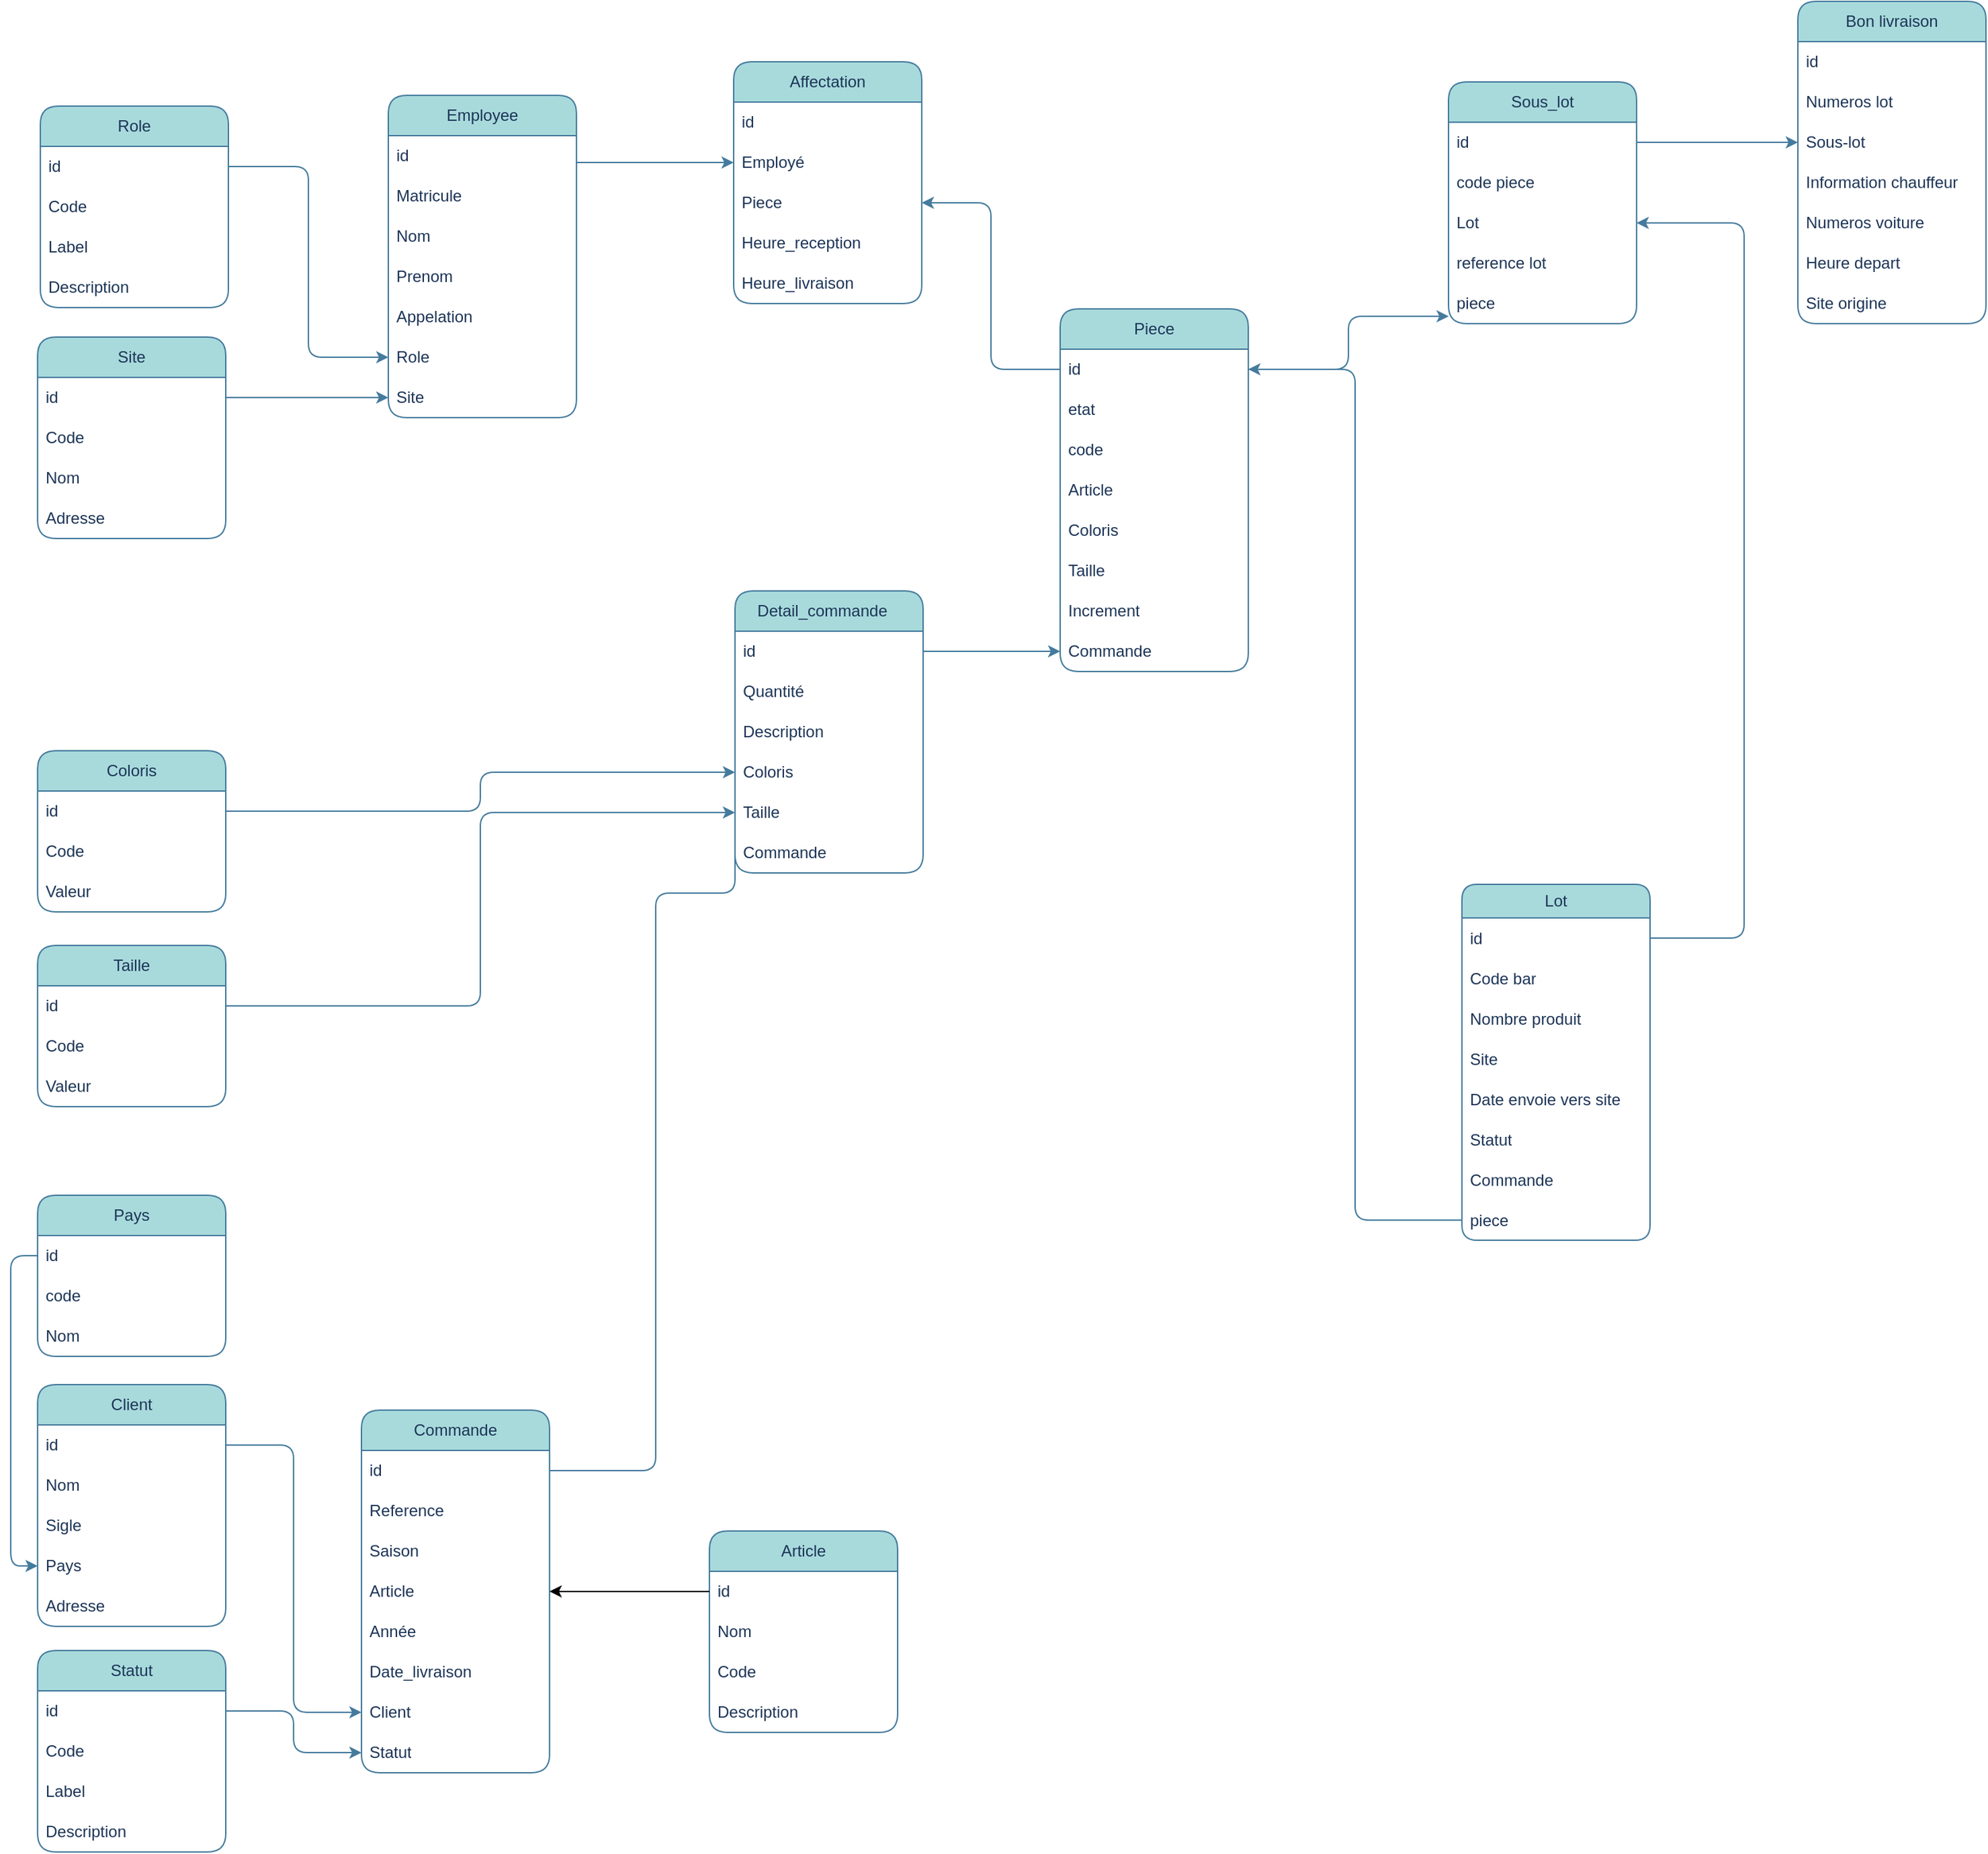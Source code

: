 <mxfile version="21.6.6" type="github">
  <diagram name="Page-1" id="efa7a0a1-bf9b-a30e-e6df-94a7791c09e9">
    <mxGraphModel dx="1914" dy="1808" grid="1" gridSize="10" guides="1" tooltips="1" connect="1" arrows="1" fold="1" page="1" pageScale="1" pageWidth="1169" pageHeight="827" background="none" math="0" shadow="0">
      <root>
        <mxCell id="0" />
        <mxCell id="1" parent="0" />
        <mxCell id="FUB1hnv4Eh6YbH2LU9ZO-133" value="Employee" style="swimlane;fontStyle=0;childLayout=stackLayout;horizontal=1;startSize=30;horizontalStack=0;resizeParent=1;resizeParentMax=0;resizeLast=0;collapsible=1;marginBottom=0;whiteSpace=wrap;html=1;fillColor=#A8DADC;strokeColor=#457B9D;rounded=1;labelBackgroundColor=none;fontColor=#1D3557;" parent="1" vertex="1">
          <mxGeometry x="461" y="-660" width="140" height="240" as="geometry" />
        </mxCell>
        <mxCell id="OouGl5nflcOFsYknfxHs-122" value="id" style="text;strokeColor=none;fillColor=none;align=left;verticalAlign=middle;spacingLeft=4;spacingRight=4;overflow=hidden;points=[[0,0.5],[1,0.5]];portConstraint=eastwest;rotatable=0;whiteSpace=wrap;html=1;rounded=1;labelBackgroundColor=none;fontColor=#1D3557;" parent="FUB1hnv4Eh6YbH2LU9ZO-133" vertex="1">
          <mxGeometry y="30" width="140" height="30" as="geometry" />
        </mxCell>
        <mxCell id="FUB1hnv4Eh6YbH2LU9ZO-134" value="Matricule" style="text;strokeColor=none;fillColor=none;align=left;verticalAlign=middle;spacingLeft=4;spacingRight=4;overflow=hidden;points=[[0,0.5],[1,0.5]];portConstraint=eastwest;rotatable=0;whiteSpace=wrap;html=1;rounded=1;labelBackgroundColor=none;fontColor=#1D3557;" parent="FUB1hnv4Eh6YbH2LU9ZO-133" vertex="1">
          <mxGeometry y="60" width="140" height="30" as="geometry" />
        </mxCell>
        <mxCell id="FUB1hnv4Eh6YbH2LU9ZO-135" value="Nom" style="text;strokeColor=none;fillColor=none;align=left;verticalAlign=middle;spacingLeft=4;spacingRight=4;overflow=hidden;points=[[0,0.5],[1,0.5]];portConstraint=eastwest;rotatable=0;whiteSpace=wrap;html=1;rounded=1;labelBackgroundColor=none;fontColor=#1D3557;" parent="FUB1hnv4Eh6YbH2LU9ZO-133" vertex="1">
          <mxGeometry y="90" width="140" height="30" as="geometry" />
        </mxCell>
        <mxCell id="FUB1hnv4Eh6YbH2LU9ZO-136" value="Prenom" style="text;strokeColor=none;fillColor=none;align=left;verticalAlign=middle;spacingLeft=4;spacingRight=4;overflow=hidden;points=[[0,0.5],[1,0.5]];portConstraint=eastwest;rotatable=0;whiteSpace=wrap;html=1;rounded=1;labelBackgroundColor=none;fontColor=#1D3557;" parent="FUB1hnv4Eh6YbH2LU9ZO-133" vertex="1">
          <mxGeometry y="120" width="140" height="30" as="geometry" />
        </mxCell>
        <mxCell id="FUB1hnv4Eh6YbH2LU9ZO-137" value="Appelation" style="text;strokeColor=none;fillColor=none;align=left;verticalAlign=middle;spacingLeft=4;spacingRight=4;overflow=hidden;points=[[0,0.5],[1,0.5]];portConstraint=eastwest;rotatable=0;whiteSpace=wrap;html=1;rounded=1;labelBackgroundColor=none;fontColor=#1D3557;" parent="FUB1hnv4Eh6YbH2LU9ZO-133" vertex="1">
          <mxGeometry y="150" width="140" height="30" as="geometry" />
        </mxCell>
        <mxCell id="FUB1hnv4Eh6YbH2LU9ZO-144" value="Role" style="text;strokeColor=none;fillColor=none;align=left;verticalAlign=middle;spacingLeft=4;spacingRight=4;overflow=hidden;points=[[0,0.5],[1,0.5]];portConstraint=eastwest;rotatable=0;whiteSpace=wrap;html=1;rounded=1;labelBackgroundColor=none;fontColor=#1D3557;" parent="FUB1hnv4Eh6YbH2LU9ZO-133" vertex="1">
          <mxGeometry y="180" width="140" height="30" as="geometry" />
        </mxCell>
        <mxCell id="FUB1hnv4Eh6YbH2LU9ZO-145" value="Site" style="text;strokeColor=none;fillColor=none;align=left;verticalAlign=middle;spacingLeft=4;spacingRight=4;overflow=hidden;points=[[0,0.5],[1,0.5]];portConstraint=eastwest;rotatable=0;whiteSpace=wrap;html=1;rounded=1;labelBackgroundColor=none;fontColor=#1D3557;" parent="FUB1hnv4Eh6YbH2LU9ZO-133" vertex="1">
          <mxGeometry y="210" width="140" height="30" as="geometry" />
        </mxCell>
        <mxCell id="FUB1hnv4Eh6YbH2LU9ZO-138" value="Role" style="swimlane;fontStyle=0;childLayout=stackLayout;horizontal=1;startSize=30;horizontalStack=0;resizeParent=1;resizeParentMax=0;resizeLast=0;collapsible=1;marginBottom=0;whiteSpace=wrap;html=1;fillColor=#A8DADC;strokeColor=#457B9D;rounded=1;labelBackgroundColor=none;fontColor=#1D3557;" parent="1" vertex="1">
          <mxGeometry x="202" y="-652" width="140" height="150" as="geometry" />
        </mxCell>
        <mxCell id="OouGl5nflcOFsYknfxHs-124" value="id" style="text;strokeColor=none;fillColor=none;align=left;verticalAlign=middle;spacingLeft=4;spacingRight=4;overflow=hidden;points=[[0,0.5],[1,0.5]];portConstraint=eastwest;rotatable=0;whiteSpace=wrap;html=1;rounded=1;labelBackgroundColor=none;fontColor=#1D3557;" parent="FUB1hnv4Eh6YbH2LU9ZO-138" vertex="1">
          <mxGeometry y="30" width="140" height="30" as="geometry" />
        </mxCell>
        <mxCell id="FUB1hnv4Eh6YbH2LU9ZO-139" value="Code" style="text;strokeColor=none;fillColor=none;align=left;verticalAlign=middle;spacingLeft=4;spacingRight=4;overflow=hidden;points=[[0,0.5],[1,0.5]];portConstraint=eastwest;rotatable=0;whiteSpace=wrap;html=1;rounded=1;labelBackgroundColor=none;fontColor=#1D3557;" parent="FUB1hnv4Eh6YbH2LU9ZO-138" vertex="1">
          <mxGeometry y="60" width="140" height="30" as="geometry" />
        </mxCell>
        <mxCell id="FUB1hnv4Eh6YbH2LU9ZO-140" value="Label" style="text;strokeColor=none;fillColor=none;align=left;verticalAlign=middle;spacingLeft=4;spacingRight=4;overflow=hidden;points=[[0,0.5],[1,0.5]];portConstraint=eastwest;rotatable=0;whiteSpace=wrap;html=1;rounded=1;labelBackgroundColor=none;fontColor=#1D3557;" parent="FUB1hnv4Eh6YbH2LU9ZO-138" vertex="1">
          <mxGeometry y="90" width="140" height="30" as="geometry" />
        </mxCell>
        <mxCell id="FUB1hnv4Eh6YbH2LU9ZO-141" value="Description" style="text;strokeColor=none;fillColor=none;align=left;verticalAlign=middle;spacingLeft=4;spacingRight=4;overflow=hidden;points=[[0,0.5],[1,0.5]];portConstraint=eastwest;rotatable=0;whiteSpace=wrap;html=1;rounded=1;labelBackgroundColor=none;fontColor=#1D3557;" parent="FUB1hnv4Eh6YbH2LU9ZO-138" vertex="1">
          <mxGeometry y="120" width="140" height="30" as="geometry" />
        </mxCell>
        <mxCell id="FUB1hnv4Eh6YbH2LU9ZO-146" value="Site" style="swimlane;fontStyle=0;childLayout=stackLayout;horizontal=1;startSize=30;horizontalStack=0;resizeParent=1;resizeParentMax=0;resizeLast=0;collapsible=1;marginBottom=0;whiteSpace=wrap;html=1;fillColor=#A8DADC;strokeColor=#457B9D;rounded=1;labelBackgroundColor=none;fontColor=#1D3557;" parent="1" vertex="1">
          <mxGeometry x="200" y="-480" width="140" height="150" as="geometry" />
        </mxCell>
        <mxCell id="OouGl5nflcOFsYknfxHs-123" value="id" style="text;strokeColor=none;fillColor=none;align=left;verticalAlign=middle;spacingLeft=4;spacingRight=4;overflow=hidden;points=[[0,0.5],[1,0.5]];portConstraint=eastwest;rotatable=0;whiteSpace=wrap;html=1;rounded=1;labelBackgroundColor=none;fontColor=#1D3557;" parent="FUB1hnv4Eh6YbH2LU9ZO-146" vertex="1">
          <mxGeometry y="30" width="140" height="30" as="geometry" />
        </mxCell>
        <mxCell id="FUB1hnv4Eh6YbH2LU9ZO-147" value="Code" style="text;strokeColor=none;fillColor=none;align=left;verticalAlign=middle;spacingLeft=4;spacingRight=4;overflow=hidden;points=[[0,0.5],[1,0.5]];portConstraint=eastwest;rotatable=0;whiteSpace=wrap;html=1;rounded=1;labelBackgroundColor=none;fontColor=#1D3557;" parent="FUB1hnv4Eh6YbH2LU9ZO-146" vertex="1">
          <mxGeometry y="60" width="140" height="30" as="geometry" />
        </mxCell>
        <mxCell id="FUB1hnv4Eh6YbH2LU9ZO-148" value="Nom" style="text;strokeColor=none;fillColor=none;align=left;verticalAlign=middle;spacingLeft=4;spacingRight=4;overflow=hidden;points=[[0,0.5],[1,0.5]];portConstraint=eastwest;rotatable=0;whiteSpace=wrap;html=1;rounded=1;labelBackgroundColor=none;fontColor=#1D3557;" parent="FUB1hnv4Eh6YbH2LU9ZO-146" vertex="1">
          <mxGeometry y="90" width="140" height="30" as="geometry" />
        </mxCell>
        <mxCell id="FUB1hnv4Eh6YbH2LU9ZO-149" value="Adresse" style="text;strokeColor=none;fillColor=none;align=left;verticalAlign=middle;spacingLeft=4;spacingRight=4;overflow=hidden;points=[[0,0.5],[1,0.5]];portConstraint=eastwest;rotatable=0;whiteSpace=wrap;html=1;rounded=1;labelBackgroundColor=none;fontColor=#1D3557;" parent="FUB1hnv4Eh6YbH2LU9ZO-146" vertex="1">
          <mxGeometry y="120" width="140" height="30" as="geometry" />
        </mxCell>
        <mxCell id="FUB1hnv4Eh6YbH2LU9ZO-150" value="Commande" style="swimlane;fontStyle=0;childLayout=stackLayout;horizontal=1;startSize=30;horizontalStack=0;resizeParent=1;resizeParentMax=0;resizeLast=0;collapsible=1;marginBottom=0;whiteSpace=wrap;html=1;fillColor=#A8DADC;strokeColor=#457B9D;rounded=1;labelBackgroundColor=none;fontColor=#1D3557;" parent="1" vertex="1">
          <mxGeometry x="441" y="319" width="140" height="270" as="geometry" />
        </mxCell>
        <mxCell id="OouGl5nflcOFsYknfxHs-125" value="id" style="text;strokeColor=none;fillColor=none;align=left;verticalAlign=middle;spacingLeft=4;spacingRight=4;overflow=hidden;points=[[0,0.5],[1,0.5]];portConstraint=eastwest;rotatable=0;whiteSpace=wrap;html=1;rounded=1;labelBackgroundColor=none;fontColor=#1D3557;" parent="FUB1hnv4Eh6YbH2LU9ZO-150" vertex="1">
          <mxGeometry y="30" width="140" height="30" as="geometry" />
        </mxCell>
        <mxCell id="FUB1hnv4Eh6YbH2LU9ZO-151" value="Reference" style="text;strokeColor=none;fillColor=none;align=left;verticalAlign=middle;spacingLeft=4;spacingRight=4;overflow=hidden;points=[[0,0.5],[1,0.5]];portConstraint=eastwest;rotatable=0;whiteSpace=wrap;html=1;rounded=1;labelBackgroundColor=none;fontColor=#1D3557;" parent="FUB1hnv4Eh6YbH2LU9ZO-150" vertex="1">
          <mxGeometry y="60" width="140" height="30" as="geometry" />
        </mxCell>
        <mxCell id="FUB1hnv4Eh6YbH2LU9ZO-152" value="Saison" style="text;strokeColor=none;fillColor=none;align=left;verticalAlign=middle;spacingLeft=4;spacingRight=4;overflow=hidden;points=[[0,0.5],[1,0.5]];portConstraint=eastwest;rotatable=0;whiteSpace=wrap;html=1;rounded=1;labelBackgroundColor=none;fontColor=#1D3557;" parent="FUB1hnv4Eh6YbH2LU9ZO-150" vertex="1">
          <mxGeometry y="90" width="140" height="30" as="geometry" />
        </mxCell>
        <mxCell id="FUB1hnv4Eh6YbH2LU9ZO-167" value="Article" style="text;strokeColor=none;fillColor=none;align=left;verticalAlign=middle;spacingLeft=4;spacingRight=4;overflow=hidden;points=[[0,0.5],[1,0.5]];portConstraint=eastwest;rotatable=0;whiteSpace=wrap;html=1;rounded=1;labelBackgroundColor=none;fontColor=#1D3557;" parent="FUB1hnv4Eh6YbH2LU9ZO-150" vertex="1">
          <mxGeometry y="120" width="140" height="30" as="geometry" />
        </mxCell>
        <mxCell id="FUB1hnv4Eh6YbH2LU9ZO-153" value="Année" style="text;strokeColor=none;fillColor=none;align=left;verticalAlign=middle;spacingLeft=4;spacingRight=4;overflow=hidden;points=[[0,0.5],[1,0.5]];portConstraint=eastwest;rotatable=0;whiteSpace=wrap;html=1;rounded=1;labelBackgroundColor=none;fontColor=#1D3557;" parent="FUB1hnv4Eh6YbH2LU9ZO-150" vertex="1">
          <mxGeometry y="150" width="140" height="30" as="geometry" />
        </mxCell>
        <mxCell id="FUB1hnv4Eh6YbH2LU9ZO-154" value="Date_livraison" style="text;strokeColor=none;fillColor=none;align=left;verticalAlign=middle;spacingLeft=4;spacingRight=4;overflow=hidden;points=[[0,0.5],[1,0.5]];portConstraint=eastwest;rotatable=0;whiteSpace=wrap;html=1;rounded=1;labelBackgroundColor=none;fontColor=#1D3557;" parent="FUB1hnv4Eh6YbH2LU9ZO-150" vertex="1">
          <mxGeometry y="180" width="140" height="30" as="geometry" />
        </mxCell>
        <mxCell id="FUB1hnv4Eh6YbH2LU9ZO-155" value="Client" style="text;strokeColor=none;fillColor=none;align=left;verticalAlign=middle;spacingLeft=4;spacingRight=4;overflow=hidden;points=[[0,0.5],[1,0.5]];portConstraint=eastwest;rotatable=0;whiteSpace=wrap;html=1;rounded=1;labelBackgroundColor=none;fontColor=#1D3557;" parent="FUB1hnv4Eh6YbH2LU9ZO-150" vertex="1">
          <mxGeometry y="210" width="140" height="30" as="geometry" />
        </mxCell>
        <mxCell id="FUB1hnv4Eh6YbH2LU9ZO-156" value="Statut" style="text;strokeColor=none;fillColor=none;align=left;verticalAlign=middle;spacingLeft=4;spacingRight=4;overflow=hidden;points=[[0,0.5],[1,0.5]];portConstraint=eastwest;rotatable=0;whiteSpace=wrap;html=1;rounded=1;labelBackgroundColor=none;fontColor=#1D3557;" parent="FUB1hnv4Eh6YbH2LU9ZO-150" vertex="1">
          <mxGeometry y="240" width="140" height="30" as="geometry" />
        </mxCell>
        <mxCell id="FUB1hnv4Eh6YbH2LU9ZO-157" value="Client" style="swimlane;fontStyle=0;childLayout=stackLayout;horizontal=1;startSize=30;horizontalStack=0;resizeParent=1;resizeParentMax=0;resizeLast=0;collapsible=1;marginBottom=0;whiteSpace=wrap;html=1;fillColor=#A8DADC;strokeColor=#457B9D;rounded=1;labelBackgroundColor=none;fontColor=#1D3557;" parent="1" vertex="1">
          <mxGeometry x="200" y="300" width="140" height="180" as="geometry" />
        </mxCell>
        <mxCell id="OouGl5nflcOFsYknfxHs-114" value="id" style="text;strokeColor=none;fillColor=none;align=left;verticalAlign=middle;spacingLeft=4;spacingRight=4;overflow=hidden;points=[[0,0.5],[1,0.5]];portConstraint=eastwest;rotatable=0;whiteSpace=wrap;html=1;rounded=1;labelBackgroundColor=none;fontColor=#1D3557;" parent="FUB1hnv4Eh6YbH2LU9ZO-157" vertex="1">
          <mxGeometry y="30" width="140" height="30" as="geometry" />
        </mxCell>
        <mxCell id="FUB1hnv4Eh6YbH2LU9ZO-158" value="Nom&lt;span style=&quot;white-space: pre;&quot;&gt;&#x9;&lt;/span&gt;" style="text;strokeColor=none;fillColor=none;align=left;verticalAlign=middle;spacingLeft=4;spacingRight=4;overflow=hidden;points=[[0,0.5],[1,0.5]];portConstraint=eastwest;rotatable=0;whiteSpace=wrap;html=1;rounded=1;labelBackgroundColor=none;fontColor=#1D3557;" parent="FUB1hnv4Eh6YbH2LU9ZO-157" vertex="1">
          <mxGeometry y="60" width="140" height="30" as="geometry" />
        </mxCell>
        <mxCell id="FUB1hnv4Eh6YbH2LU9ZO-162" value="Sigle" style="text;strokeColor=none;fillColor=none;align=left;verticalAlign=middle;spacingLeft=4;spacingRight=4;overflow=hidden;points=[[0,0.5],[1,0.5]];portConstraint=eastwest;rotatable=0;whiteSpace=wrap;html=1;rounded=1;labelBackgroundColor=none;fontColor=#1D3557;" parent="FUB1hnv4Eh6YbH2LU9ZO-157" vertex="1">
          <mxGeometry y="90" width="140" height="30" as="geometry" />
        </mxCell>
        <mxCell id="FUB1hnv4Eh6YbH2LU9ZO-159" value="Pays" style="text;strokeColor=none;fillColor=none;align=left;verticalAlign=middle;spacingLeft=4;spacingRight=4;overflow=hidden;points=[[0,0.5],[1,0.5]];portConstraint=eastwest;rotatable=0;whiteSpace=wrap;html=1;rounded=1;labelBackgroundColor=none;fontColor=#1D3557;" parent="FUB1hnv4Eh6YbH2LU9ZO-157" vertex="1">
          <mxGeometry y="120" width="140" height="30" as="geometry" />
        </mxCell>
        <mxCell id="FUB1hnv4Eh6YbH2LU9ZO-160" value="Adresse" style="text;strokeColor=none;fillColor=none;align=left;verticalAlign=middle;spacingLeft=4;spacingRight=4;overflow=hidden;points=[[0,0.5],[1,0.5]];portConstraint=eastwest;rotatable=0;whiteSpace=wrap;html=1;rounded=1;labelBackgroundColor=none;fontColor=#1D3557;" parent="FUB1hnv4Eh6YbH2LU9ZO-157" vertex="1">
          <mxGeometry y="150" width="140" height="30" as="geometry" />
        </mxCell>
        <mxCell id="FUB1hnv4Eh6YbH2LU9ZO-163" value="Detail_commande&lt;span style=&quot;white-space: pre;&quot;&gt;&#x9;&lt;/span&gt;" style="swimlane;fontStyle=0;childLayout=stackLayout;horizontal=1;startSize=30;horizontalStack=0;resizeParent=1;resizeParentMax=0;resizeLast=0;collapsible=1;marginBottom=0;whiteSpace=wrap;html=1;fillColor=#A8DADC;strokeColor=#457B9D;rounded=1;labelBackgroundColor=none;fontColor=#1D3557;" parent="1" vertex="1">
          <mxGeometry x="719" y="-291" width="140" height="210" as="geometry" />
        </mxCell>
        <mxCell id="OouGl5nflcOFsYknfxHs-126" value="id" style="text;strokeColor=none;fillColor=none;align=left;verticalAlign=middle;spacingLeft=4;spacingRight=4;overflow=hidden;points=[[0,0.5],[1,0.5]];portConstraint=eastwest;rotatable=0;whiteSpace=wrap;html=1;rounded=1;labelBackgroundColor=none;fontColor=#1D3557;" parent="FUB1hnv4Eh6YbH2LU9ZO-163" vertex="1">
          <mxGeometry y="30" width="140" height="30" as="geometry" />
        </mxCell>
        <mxCell id="FUB1hnv4Eh6YbH2LU9ZO-164" value="Quantité" style="text;strokeColor=none;fillColor=none;align=left;verticalAlign=middle;spacingLeft=4;spacingRight=4;overflow=hidden;points=[[0,0.5],[1,0.5]];portConstraint=eastwest;rotatable=0;whiteSpace=wrap;html=1;rounded=1;labelBackgroundColor=none;fontColor=#1D3557;" parent="FUB1hnv4Eh6YbH2LU9ZO-163" vertex="1">
          <mxGeometry y="60" width="140" height="30" as="geometry" />
        </mxCell>
        <mxCell id="FUB1hnv4Eh6YbH2LU9ZO-165" value="Description" style="text;strokeColor=none;fillColor=none;align=left;verticalAlign=middle;spacingLeft=4;spacingRight=4;overflow=hidden;points=[[0,0.5],[1,0.5]];portConstraint=eastwest;rotatable=0;whiteSpace=wrap;html=1;rounded=1;labelBackgroundColor=none;fontColor=#1D3557;" parent="FUB1hnv4Eh6YbH2LU9ZO-163" vertex="1">
          <mxGeometry y="90" width="140" height="30" as="geometry" />
        </mxCell>
        <mxCell id="FUB1hnv4Eh6YbH2LU9ZO-168" value="Coloris" style="text;strokeColor=none;fillColor=none;align=left;verticalAlign=middle;spacingLeft=4;spacingRight=4;overflow=hidden;points=[[0,0.5],[1,0.5]];portConstraint=eastwest;rotatable=0;whiteSpace=wrap;html=1;rounded=1;labelBackgroundColor=none;fontColor=#1D3557;" parent="FUB1hnv4Eh6YbH2LU9ZO-163" vertex="1">
          <mxGeometry y="120" width="140" height="30" as="geometry" />
        </mxCell>
        <mxCell id="FUB1hnv4Eh6YbH2LU9ZO-169" value="Taille" style="text;strokeColor=none;fillColor=none;align=left;verticalAlign=middle;spacingLeft=4;spacingRight=4;overflow=hidden;points=[[0,0.5],[1,0.5]];portConstraint=eastwest;rotatable=0;whiteSpace=wrap;html=1;rounded=1;labelBackgroundColor=none;fontColor=#1D3557;" parent="FUB1hnv4Eh6YbH2LU9ZO-163" vertex="1">
          <mxGeometry y="150" width="140" height="30" as="geometry" />
        </mxCell>
        <mxCell id="FUB1hnv4Eh6YbH2LU9ZO-166" value="Commande" style="text;strokeColor=none;fillColor=none;align=left;verticalAlign=middle;spacingLeft=4;spacingRight=4;overflow=hidden;points=[[0,0.5],[1,0.5]];portConstraint=eastwest;rotatable=0;whiteSpace=wrap;html=1;rounded=1;labelBackgroundColor=none;fontColor=#1D3557;" parent="FUB1hnv4Eh6YbH2LU9ZO-163" vertex="1">
          <mxGeometry y="180" width="140" height="30" as="geometry" />
        </mxCell>
        <mxCell id="FUB1hnv4Eh6YbH2LU9ZO-170" value="Coloris" style="swimlane;fontStyle=0;childLayout=stackLayout;horizontal=1;startSize=30;horizontalStack=0;resizeParent=1;resizeParentMax=0;resizeLast=0;collapsible=1;marginBottom=0;whiteSpace=wrap;html=1;fillColor=#A8DADC;strokeColor=#457B9D;rounded=1;labelBackgroundColor=none;fontColor=#1D3557;" parent="1" vertex="1">
          <mxGeometry x="200" y="-172" width="140" height="120" as="geometry" />
        </mxCell>
        <mxCell id="OouGl5nflcOFsYknfxHs-136" value="id" style="text;strokeColor=none;fillColor=none;align=left;verticalAlign=middle;spacingLeft=4;spacingRight=4;overflow=hidden;points=[[0,0.5],[1,0.5]];portConstraint=eastwest;rotatable=0;whiteSpace=wrap;html=1;rounded=1;labelBackgroundColor=none;fontColor=#1D3557;" parent="FUB1hnv4Eh6YbH2LU9ZO-170" vertex="1">
          <mxGeometry y="30" width="140" height="30" as="geometry" />
        </mxCell>
        <mxCell id="FUB1hnv4Eh6YbH2LU9ZO-171" value="Code" style="text;strokeColor=none;fillColor=none;align=left;verticalAlign=middle;spacingLeft=4;spacingRight=4;overflow=hidden;points=[[0,0.5],[1,0.5]];portConstraint=eastwest;rotatable=0;whiteSpace=wrap;html=1;rounded=1;labelBackgroundColor=none;fontColor=#1D3557;" parent="FUB1hnv4Eh6YbH2LU9ZO-170" vertex="1">
          <mxGeometry y="60" width="140" height="30" as="geometry" />
        </mxCell>
        <mxCell id="FUB1hnv4Eh6YbH2LU9ZO-172" value="Valeur" style="text;strokeColor=none;fillColor=none;align=left;verticalAlign=middle;spacingLeft=4;spacingRight=4;overflow=hidden;points=[[0,0.5],[1,0.5]];portConstraint=eastwest;rotatable=0;whiteSpace=wrap;html=1;rounded=1;labelBackgroundColor=none;fontColor=#1D3557;" parent="FUB1hnv4Eh6YbH2LU9ZO-170" vertex="1">
          <mxGeometry y="90" width="140" height="30" as="geometry" />
        </mxCell>
        <mxCell id="FUB1hnv4Eh6YbH2LU9ZO-174" value="Taille" style="swimlane;fontStyle=0;childLayout=stackLayout;horizontal=1;startSize=30;horizontalStack=0;resizeParent=1;resizeParentMax=0;resizeLast=0;collapsible=1;marginBottom=0;whiteSpace=wrap;html=1;fillColor=#A8DADC;strokeColor=#457B9D;rounded=1;labelBackgroundColor=none;fontColor=#1D3557;" parent="1" vertex="1">
          <mxGeometry x="200" y="-27" width="140" height="120" as="geometry" />
        </mxCell>
        <mxCell id="OouGl5nflcOFsYknfxHs-137" value="id" style="text;strokeColor=none;fillColor=none;align=left;verticalAlign=middle;spacingLeft=4;spacingRight=4;overflow=hidden;points=[[0,0.5],[1,0.5]];portConstraint=eastwest;rotatable=0;whiteSpace=wrap;html=1;rounded=1;labelBackgroundColor=none;fontColor=#1D3557;" parent="FUB1hnv4Eh6YbH2LU9ZO-174" vertex="1">
          <mxGeometry y="30" width="140" height="30" as="geometry" />
        </mxCell>
        <mxCell id="FUB1hnv4Eh6YbH2LU9ZO-175" value="Code" style="text;strokeColor=none;fillColor=none;align=left;verticalAlign=middle;spacingLeft=4;spacingRight=4;overflow=hidden;points=[[0,0.5],[1,0.5]];portConstraint=eastwest;rotatable=0;whiteSpace=wrap;html=1;rounded=1;labelBackgroundColor=none;fontColor=#1D3557;" parent="FUB1hnv4Eh6YbH2LU9ZO-174" vertex="1">
          <mxGeometry y="60" width="140" height="30" as="geometry" />
        </mxCell>
        <mxCell id="FUB1hnv4Eh6YbH2LU9ZO-176" value="Valeur" style="text;strokeColor=none;fillColor=none;align=left;verticalAlign=middle;spacingLeft=4;spacingRight=4;overflow=hidden;points=[[0,0.5],[1,0.5]];portConstraint=eastwest;rotatable=0;whiteSpace=wrap;html=1;rounded=1;labelBackgroundColor=none;fontColor=#1D3557;" parent="FUB1hnv4Eh6YbH2LU9ZO-174" vertex="1">
          <mxGeometry y="90" width="140" height="30" as="geometry" />
        </mxCell>
        <mxCell id="FUB1hnv4Eh6YbH2LU9ZO-178" value="Article" style="swimlane;fontStyle=0;childLayout=stackLayout;horizontal=1;startSize=30;horizontalStack=0;resizeParent=1;resizeParentMax=0;resizeLast=0;collapsible=1;marginBottom=0;whiteSpace=wrap;html=1;fillColor=#A8DADC;strokeColor=#457B9D;rounded=1;labelBackgroundColor=none;fontColor=#1D3557;" parent="1" vertex="1">
          <mxGeometry x="700" y="409" width="140" height="150" as="geometry" />
        </mxCell>
        <mxCell id="OouGl5nflcOFsYknfxHs-134" value="&lt;div&gt;id&lt;/div&gt;" style="text;strokeColor=none;fillColor=none;align=left;verticalAlign=middle;spacingLeft=4;spacingRight=4;overflow=hidden;points=[[0,0.5],[1,0.5]];portConstraint=eastwest;rotatable=0;whiteSpace=wrap;html=1;rounded=1;labelBackgroundColor=none;fontColor=#1D3557;" parent="FUB1hnv4Eh6YbH2LU9ZO-178" vertex="1">
          <mxGeometry y="30" width="140" height="30" as="geometry" />
        </mxCell>
        <mxCell id="FUB1hnv4Eh6YbH2LU9ZO-179" value="Nom" style="text;strokeColor=none;fillColor=none;align=left;verticalAlign=middle;spacingLeft=4;spacingRight=4;overflow=hidden;points=[[0,0.5],[1,0.5]];portConstraint=eastwest;rotatable=0;whiteSpace=wrap;html=1;rounded=1;labelBackgroundColor=none;fontColor=#1D3557;" parent="FUB1hnv4Eh6YbH2LU9ZO-178" vertex="1">
          <mxGeometry y="60" width="140" height="30" as="geometry" />
        </mxCell>
        <mxCell id="FUB1hnv4Eh6YbH2LU9ZO-180" value="Code" style="text;strokeColor=none;fillColor=none;align=left;verticalAlign=middle;spacingLeft=4;spacingRight=4;overflow=hidden;points=[[0,0.5],[1,0.5]];portConstraint=eastwest;rotatable=0;whiteSpace=wrap;html=1;rounded=1;labelBackgroundColor=none;fontColor=#1D3557;" parent="FUB1hnv4Eh6YbH2LU9ZO-178" vertex="1">
          <mxGeometry y="90" width="140" height="30" as="geometry" />
        </mxCell>
        <mxCell id="FUB1hnv4Eh6YbH2LU9ZO-181" value="Description" style="text;strokeColor=none;fillColor=none;align=left;verticalAlign=middle;spacingLeft=4;spacingRight=4;overflow=hidden;points=[[0,0.5],[1,0.5]];portConstraint=eastwest;rotatable=0;whiteSpace=wrap;html=1;rounded=1;labelBackgroundColor=none;fontColor=#1D3557;" parent="FUB1hnv4Eh6YbH2LU9ZO-178" vertex="1">
          <mxGeometry y="120" width="140" height="30" as="geometry" />
        </mxCell>
        <mxCell id="FUB1hnv4Eh6YbH2LU9ZO-182" value="Piece" style="swimlane;fontStyle=0;childLayout=stackLayout;horizontal=1;startSize=30;horizontalStack=0;resizeParent=1;resizeParentMax=0;resizeLast=0;collapsible=1;marginBottom=0;whiteSpace=wrap;html=1;fillColor=#A8DADC;strokeColor=#457B9D;rounded=1;labelBackgroundColor=none;fontColor=#1D3557;" parent="1" vertex="1">
          <mxGeometry x="961" y="-501" width="140" height="270" as="geometry" />
        </mxCell>
        <mxCell id="OouGl5nflcOFsYknfxHs-138" value="id" style="text;strokeColor=none;fillColor=none;align=left;verticalAlign=middle;spacingLeft=4;spacingRight=4;overflow=hidden;points=[[0,0.5],[1,0.5]];portConstraint=eastwest;rotatable=0;whiteSpace=wrap;html=1;rounded=1;labelBackgroundColor=none;fontColor=#1D3557;" parent="FUB1hnv4Eh6YbH2LU9ZO-182" vertex="1">
          <mxGeometry y="30" width="140" height="30" as="geometry" />
        </mxCell>
        <mxCell id="FUB1hnv4Eh6YbH2LU9ZO-184" value="etat" style="text;strokeColor=none;fillColor=none;align=left;verticalAlign=middle;spacingLeft=4;spacingRight=4;overflow=hidden;points=[[0,0.5],[1,0.5]];portConstraint=eastwest;rotatable=0;whiteSpace=wrap;html=1;rounded=1;labelBackgroundColor=none;fontColor=#1D3557;" parent="FUB1hnv4Eh6YbH2LU9ZO-182" vertex="1">
          <mxGeometry y="60" width="140" height="30" as="geometry" />
        </mxCell>
        <mxCell id="FUB1hnv4Eh6YbH2LU9ZO-183" value="code" style="text;strokeColor=none;fillColor=none;align=left;verticalAlign=middle;spacingLeft=4;spacingRight=4;overflow=hidden;points=[[0,0.5],[1,0.5]];portConstraint=eastwest;rotatable=0;whiteSpace=wrap;html=1;rounded=1;labelBackgroundColor=none;fontColor=#1D3557;" parent="FUB1hnv4Eh6YbH2LU9ZO-182" vertex="1">
          <mxGeometry y="90" width="140" height="30" as="geometry" />
        </mxCell>
        <mxCell id="FUB1hnv4Eh6YbH2LU9ZO-186" value="Article" style="text;strokeColor=none;fillColor=none;align=left;verticalAlign=middle;spacingLeft=4;spacingRight=4;overflow=hidden;points=[[0,0.5],[1,0.5]];portConstraint=eastwest;rotatable=0;whiteSpace=wrap;html=1;rounded=1;labelBackgroundColor=none;fontColor=#1D3557;" parent="FUB1hnv4Eh6YbH2LU9ZO-182" vertex="1">
          <mxGeometry y="120" width="140" height="30" as="geometry" />
        </mxCell>
        <mxCell id="FUB1hnv4Eh6YbH2LU9ZO-187" value="Coloris" style="text;strokeColor=none;fillColor=none;align=left;verticalAlign=middle;spacingLeft=4;spacingRight=4;overflow=hidden;points=[[0,0.5],[1,0.5]];portConstraint=eastwest;rotatable=0;whiteSpace=wrap;html=1;rounded=1;labelBackgroundColor=none;fontColor=#1D3557;" parent="FUB1hnv4Eh6YbH2LU9ZO-182" vertex="1">
          <mxGeometry y="150" width="140" height="30" as="geometry" />
        </mxCell>
        <mxCell id="FUB1hnv4Eh6YbH2LU9ZO-188" value="Taille" style="text;strokeColor=none;fillColor=none;align=left;verticalAlign=middle;spacingLeft=4;spacingRight=4;overflow=hidden;points=[[0,0.5],[1,0.5]];portConstraint=eastwest;rotatable=0;whiteSpace=wrap;html=1;rounded=1;labelBackgroundColor=none;fontColor=#1D3557;" parent="FUB1hnv4Eh6YbH2LU9ZO-182" vertex="1">
          <mxGeometry y="180" width="140" height="30" as="geometry" />
        </mxCell>
        <mxCell id="FUB1hnv4Eh6YbH2LU9ZO-189" value="Increment" style="text;strokeColor=none;fillColor=none;align=left;verticalAlign=middle;spacingLeft=4;spacingRight=4;overflow=hidden;points=[[0,0.5],[1,0.5]];portConstraint=eastwest;rotatable=0;whiteSpace=wrap;html=1;rounded=1;labelBackgroundColor=none;fontColor=#1D3557;" parent="FUB1hnv4Eh6YbH2LU9ZO-182" vertex="1">
          <mxGeometry y="210" width="140" height="30" as="geometry" />
        </mxCell>
        <mxCell id="FUB1hnv4Eh6YbH2LU9ZO-185" value="Commande" style="text;strokeColor=none;fillColor=none;align=left;verticalAlign=middle;spacingLeft=4;spacingRight=4;overflow=hidden;points=[[0,0.5],[1,0.5]];portConstraint=eastwest;rotatable=0;whiteSpace=wrap;html=1;rounded=1;labelBackgroundColor=none;fontColor=#1D3557;" parent="FUB1hnv4Eh6YbH2LU9ZO-182" vertex="1">
          <mxGeometry y="240" width="140" height="30" as="geometry" />
        </mxCell>
        <mxCell id="FUB1hnv4Eh6YbH2LU9ZO-190" value="Statut" style="swimlane;fontStyle=0;childLayout=stackLayout;horizontal=1;startSize=30;horizontalStack=0;resizeParent=1;resizeParentMax=0;resizeLast=0;collapsible=1;marginBottom=0;whiteSpace=wrap;html=1;fillColor=#A8DADC;strokeColor=#457B9D;rounded=1;labelBackgroundColor=none;fontColor=#1D3557;" parent="1" vertex="1">
          <mxGeometry x="200" y="498" width="140" height="150" as="geometry" />
        </mxCell>
        <mxCell id="OouGl5nflcOFsYknfxHs-139" value="id" style="text;strokeColor=none;fillColor=none;align=left;verticalAlign=middle;spacingLeft=4;spacingRight=4;overflow=hidden;points=[[0,0.5],[1,0.5]];portConstraint=eastwest;rotatable=0;whiteSpace=wrap;html=1;rounded=1;labelBackgroundColor=none;fontColor=#1D3557;" parent="FUB1hnv4Eh6YbH2LU9ZO-190" vertex="1">
          <mxGeometry y="30" width="140" height="30" as="geometry" />
        </mxCell>
        <mxCell id="FUB1hnv4Eh6YbH2LU9ZO-191" value="Code" style="text;strokeColor=none;fillColor=none;align=left;verticalAlign=middle;spacingLeft=4;spacingRight=4;overflow=hidden;points=[[0,0.5],[1,0.5]];portConstraint=eastwest;rotatable=0;whiteSpace=wrap;html=1;rounded=1;labelBackgroundColor=none;fontColor=#1D3557;" parent="FUB1hnv4Eh6YbH2LU9ZO-190" vertex="1">
          <mxGeometry y="60" width="140" height="30" as="geometry" />
        </mxCell>
        <mxCell id="FUB1hnv4Eh6YbH2LU9ZO-192" value="Label" style="text;strokeColor=none;fillColor=none;align=left;verticalAlign=middle;spacingLeft=4;spacingRight=4;overflow=hidden;points=[[0,0.5],[1,0.5]];portConstraint=eastwest;rotatable=0;whiteSpace=wrap;html=1;rounded=1;labelBackgroundColor=none;fontColor=#1D3557;" parent="FUB1hnv4Eh6YbH2LU9ZO-190" vertex="1">
          <mxGeometry y="90" width="140" height="30" as="geometry" />
        </mxCell>
        <mxCell id="FUB1hnv4Eh6YbH2LU9ZO-193" value="Description" style="text;strokeColor=none;fillColor=none;align=left;verticalAlign=middle;spacingLeft=4;spacingRight=4;overflow=hidden;points=[[0,0.5],[1,0.5]];portConstraint=eastwest;rotatable=0;whiteSpace=wrap;html=1;rounded=1;labelBackgroundColor=none;fontColor=#1D3557;" parent="FUB1hnv4Eh6YbH2LU9ZO-190" vertex="1">
          <mxGeometry y="120" width="140" height="30" as="geometry" />
        </mxCell>
        <mxCell id="FUB1hnv4Eh6YbH2LU9ZO-194" value="Lot" style="swimlane;fontStyle=0;childLayout=stackLayout;horizontal=1;startSize=25;horizontalStack=0;resizeParent=1;resizeParentMax=0;resizeLast=0;collapsible=1;marginBottom=0;whiteSpace=wrap;html=1;fillColor=#A8DADC;strokeColor=#457B9D;rounded=1;labelBackgroundColor=none;fontColor=#1D3557;" parent="1" vertex="1">
          <mxGeometry x="1260" y="-72.5" width="140" height="265" as="geometry" />
        </mxCell>
        <mxCell id="FUB1hnv4Eh6YbH2LU9ZO-195" value="&lt;div&gt;id&lt;/div&gt;" style="text;strokeColor=none;fillColor=none;align=left;verticalAlign=middle;spacingLeft=4;spacingRight=4;overflow=hidden;points=[[0,0.5],[1,0.5]];portConstraint=eastwest;rotatable=0;whiteSpace=wrap;html=1;rounded=1;labelBackgroundColor=none;fontColor=#1D3557;" parent="FUB1hnv4Eh6YbH2LU9ZO-194" vertex="1">
          <mxGeometry y="25" width="140" height="30" as="geometry" />
        </mxCell>
        <mxCell id="OouGl5nflcOFsYknfxHs-169" value="Code bar" style="text;strokeColor=none;fillColor=none;align=left;verticalAlign=middle;spacingLeft=4;spacingRight=4;overflow=hidden;points=[[0,0.5],[1,0.5]];portConstraint=eastwest;rotatable=0;whiteSpace=wrap;html=1;rounded=1;labelBackgroundColor=none;fontColor=#1D3557;" parent="FUB1hnv4Eh6YbH2LU9ZO-194" vertex="1">
          <mxGeometry y="55" width="140" height="30" as="geometry" />
        </mxCell>
        <mxCell id="FUB1hnv4Eh6YbH2LU9ZO-197" value="Nombre produit" style="text;strokeColor=none;fillColor=none;align=left;verticalAlign=middle;spacingLeft=4;spacingRight=4;overflow=hidden;points=[[0,0.5],[1,0.5]];portConstraint=eastwest;rotatable=0;whiteSpace=wrap;html=1;rounded=1;labelBackgroundColor=none;fontColor=#1D3557;" parent="FUB1hnv4Eh6YbH2LU9ZO-194" vertex="1">
          <mxGeometry y="85" width="140" height="30" as="geometry" />
        </mxCell>
        <mxCell id="FUB1hnv4Eh6YbH2LU9ZO-198" value="Site" style="text;strokeColor=none;fillColor=none;align=left;verticalAlign=middle;spacingLeft=4;spacingRight=4;overflow=hidden;points=[[0,0.5],[1,0.5]];portConstraint=eastwest;rotatable=0;whiteSpace=wrap;html=1;rounded=1;labelBackgroundColor=none;fontColor=#1D3557;" parent="FUB1hnv4Eh6YbH2LU9ZO-194" vertex="1">
          <mxGeometry y="115" width="140" height="30" as="geometry" />
        </mxCell>
        <mxCell id="FUB1hnv4Eh6YbH2LU9ZO-199" value="Date envoie vers site" style="text;strokeColor=none;fillColor=none;align=left;verticalAlign=middle;spacingLeft=4;spacingRight=4;overflow=hidden;points=[[0,0.5],[1,0.5]];portConstraint=eastwest;rotatable=0;whiteSpace=wrap;html=1;rounded=1;labelBackgroundColor=none;fontColor=#1D3557;" parent="FUB1hnv4Eh6YbH2LU9ZO-194" vertex="1">
          <mxGeometry y="145" width="140" height="30" as="geometry" />
        </mxCell>
        <mxCell id="FUB1hnv4Eh6YbH2LU9ZO-200" value="Statut" style="text;strokeColor=none;fillColor=none;align=left;verticalAlign=middle;spacingLeft=4;spacingRight=4;overflow=hidden;points=[[0,0.5],[1,0.5]];portConstraint=eastwest;rotatable=0;whiteSpace=wrap;html=1;rounded=1;labelBackgroundColor=none;fontColor=#1D3557;" parent="FUB1hnv4Eh6YbH2LU9ZO-194" vertex="1">
          <mxGeometry y="175" width="140" height="30" as="geometry" />
        </mxCell>
        <mxCell id="FUB1hnv4Eh6YbH2LU9ZO-196" value="Commande" style="text;strokeColor=none;fillColor=none;align=left;verticalAlign=middle;spacingLeft=4;spacingRight=4;overflow=hidden;points=[[0,0.5],[1,0.5]];portConstraint=eastwest;rotatable=0;whiteSpace=wrap;html=1;rounded=1;labelBackgroundColor=none;fontColor=#1D3557;" parent="FUB1hnv4Eh6YbH2LU9ZO-194" vertex="1">
          <mxGeometry y="205" width="140" height="30" as="geometry" />
        </mxCell>
        <mxCell id="OouGl5nflcOFsYknfxHs-165" value="piece" style="text;strokeColor=none;fillColor=none;align=left;verticalAlign=middle;spacingLeft=4;spacingRight=4;overflow=hidden;points=[[0,0.5],[1,0.5]];portConstraint=eastwest;rotatable=0;whiteSpace=wrap;html=1;rounded=1;labelBackgroundColor=none;fontColor=#1D3557;" parent="FUB1hnv4Eh6YbH2LU9ZO-194" vertex="1">
          <mxGeometry y="235" width="140" height="30" as="geometry" />
        </mxCell>
        <mxCell id="FUB1hnv4Eh6YbH2LU9ZO-201" value="Bon livraison" style="swimlane;fontStyle=0;childLayout=stackLayout;horizontal=1;startSize=30;horizontalStack=0;resizeParent=1;resizeParentMax=0;resizeLast=0;collapsible=1;marginBottom=0;whiteSpace=wrap;html=1;fillColor=#A8DADC;strokeColor=#457B9D;rounded=1;labelBackgroundColor=none;fontColor=#1D3557;" parent="1" vertex="1">
          <mxGeometry x="1510" y="-730" width="140" height="240" as="geometry" />
        </mxCell>
        <mxCell id="FUB1hnv4Eh6YbH2LU9ZO-202" value="id" style="text;strokeColor=none;fillColor=none;align=left;verticalAlign=middle;spacingLeft=4;spacingRight=4;overflow=hidden;points=[[0,0.5],[1,0.5]];portConstraint=eastwest;rotatable=0;whiteSpace=wrap;html=1;rounded=1;labelBackgroundColor=none;fontColor=#1D3557;" parent="FUB1hnv4Eh6YbH2LU9ZO-201" vertex="1">
          <mxGeometry y="30" width="140" height="30" as="geometry" />
        </mxCell>
        <mxCell id="OouGl5nflcOFsYknfxHs-150" value="Numeros lot" style="text;strokeColor=none;fillColor=none;align=left;verticalAlign=middle;spacingLeft=4;spacingRight=4;overflow=hidden;points=[[0,0.5],[1,0.5]];portConstraint=eastwest;rotatable=0;whiteSpace=wrap;html=1;rounded=1;labelBackgroundColor=none;fontColor=#1D3557;" parent="FUB1hnv4Eh6YbH2LU9ZO-201" vertex="1">
          <mxGeometry y="60" width="140" height="30" as="geometry" />
        </mxCell>
        <mxCell id="FUB1hnv4Eh6YbH2LU9ZO-203" value="&lt;div&gt;Sous-lot&lt;/div&gt;" style="text;strokeColor=none;fillColor=none;align=left;verticalAlign=middle;spacingLeft=4;spacingRight=4;overflow=hidden;points=[[0,0.5],[1,0.5]];portConstraint=eastwest;rotatable=0;whiteSpace=wrap;html=1;rounded=1;labelBackgroundColor=none;fontColor=#1D3557;" parent="FUB1hnv4Eh6YbH2LU9ZO-201" vertex="1">
          <mxGeometry y="90" width="140" height="30" as="geometry" />
        </mxCell>
        <mxCell id="FUB1hnv4Eh6YbH2LU9ZO-204" value="Information chauffeur" style="text;strokeColor=none;fillColor=none;align=left;verticalAlign=middle;spacingLeft=4;spacingRight=4;overflow=hidden;points=[[0,0.5],[1,0.5]];portConstraint=eastwest;rotatable=0;whiteSpace=wrap;html=1;rounded=1;labelBackgroundColor=none;fontColor=#1D3557;" parent="FUB1hnv4Eh6YbH2LU9ZO-201" vertex="1">
          <mxGeometry y="120" width="140" height="30" as="geometry" />
        </mxCell>
        <mxCell id="FUB1hnv4Eh6YbH2LU9ZO-205" value="Numeros voiture" style="text;strokeColor=none;fillColor=none;align=left;verticalAlign=middle;spacingLeft=4;spacingRight=4;overflow=hidden;points=[[0,0.5],[1,0.5]];portConstraint=eastwest;rotatable=0;whiteSpace=wrap;html=1;rounded=1;labelBackgroundColor=none;fontColor=#1D3557;" parent="FUB1hnv4Eh6YbH2LU9ZO-201" vertex="1">
          <mxGeometry y="150" width="140" height="30" as="geometry" />
        </mxCell>
        <mxCell id="FUB1hnv4Eh6YbH2LU9ZO-206" value="Heure depart" style="text;strokeColor=none;fillColor=none;align=left;verticalAlign=middle;spacingLeft=4;spacingRight=4;overflow=hidden;points=[[0,0.5],[1,0.5]];portConstraint=eastwest;rotatable=0;whiteSpace=wrap;html=1;rounded=1;labelBackgroundColor=none;fontColor=#1D3557;" parent="FUB1hnv4Eh6YbH2LU9ZO-201" vertex="1">
          <mxGeometry y="180" width="140" height="30" as="geometry" />
        </mxCell>
        <mxCell id="FUB1hnv4Eh6YbH2LU9ZO-207" value="Site origine" style="text;strokeColor=none;fillColor=none;align=left;verticalAlign=middle;spacingLeft=4;spacingRight=4;overflow=hidden;points=[[0,0.5],[1,0.5]];portConstraint=eastwest;rotatable=0;whiteSpace=wrap;html=1;rounded=1;labelBackgroundColor=none;fontColor=#1D3557;" parent="FUB1hnv4Eh6YbH2LU9ZO-201" vertex="1">
          <mxGeometry y="210" width="140" height="30" as="geometry" />
        </mxCell>
        <mxCell id="FUB1hnv4Eh6YbH2LU9ZO-208" value="Sous_lot" style="swimlane;fontStyle=0;childLayout=stackLayout;horizontal=1;startSize=30;horizontalStack=0;resizeParent=1;resizeParentMax=0;resizeLast=0;collapsible=1;marginBottom=0;whiteSpace=wrap;html=1;fillColor=#A8DADC;strokeColor=#457B9D;rounded=1;labelBackgroundColor=none;fontColor=#1D3557;" parent="1" vertex="1">
          <mxGeometry x="1250" y="-670" width="140" height="180" as="geometry" />
        </mxCell>
        <mxCell id="OouGl5nflcOFsYknfxHs-146" value="id" style="text;strokeColor=none;fillColor=none;align=left;verticalAlign=middle;spacingLeft=4;spacingRight=4;overflow=hidden;points=[[0,0.5],[1,0.5]];portConstraint=eastwest;rotatable=0;whiteSpace=wrap;html=1;rounded=1;labelBackgroundColor=none;fontColor=#1D3557;" parent="FUB1hnv4Eh6YbH2LU9ZO-208" vertex="1">
          <mxGeometry y="30" width="140" height="30" as="geometry" />
        </mxCell>
        <mxCell id="FUB1hnv4Eh6YbH2LU9ZO-209" value="code piece" style="text;strokeColor=none;fillColor=none;align=left;verticalAlign=middle;spacingLeft=4;spacingRight=4;overflow=hidden;points=[[0,0.5],[1,0.5]];portConstraint=eastwest;rotatable=0;whiteSpace=wrap;html=1;rounded=1;labelBackgroundColor=none;fontColor=#1D3557;" parent="FUB1hnv4Eh6YbH2LU9ZO-208" vertex="1">
          <mxGeometry y="60" width="140" height="30" as="geometry" />
        </mxCell>
        <mxCell id="OouGl5nflcOFsYknfxHs-167" value="&lt;div&gt;Lot&lt;/div&gt;" style="text;strokeColor=none;fillColor=none;align=left;verticalAlign=middle;spacingLeft=4;spacingRight=4;overflow=hidden;points=[[0,0.5],[1,0.5]];portConstraint=eastwest;rotatable=0;whiteSpace=wrap;html=1;rounded=1;labelBackgroundColor=none;fontColor=#1D3557;" parent="FUB1hnv4Eh6YbH2LU9ZO-208" vertex="1">
          <mxGeometry y="90" width="140" height="30" as="geometry" />
        </mxCell>
        <mxCell id="OouGl5nflcOFsYknfxHs-147" value="reference lot" style="text;strokeColor=none;fillColor=none;align=left;verticalAlign=middle;spacingLeft=4;spacingRight=4;overflow=hidden;points=[[0,0.5],[1,0.5]];portConstraint=eastwest;rotatable=0;whiteSpace=wrap;html=1;rounded=1;labelBackgroundColor=none;fontColor=#1D3557;" parent="FUB1hnv4Eh6YbH2LU9ZO-208" vertex="1">
          <mxGeometry y="120" width="140" height="30" as="geometry" />
        </mxCell>
        <mxCell id="FUB1hnv4Eh6YbH2LU9ZO-210" value="piece" style="text;strokeColor=none;fillColor=none;align=left;verticalAlign=middle;spacingLeft=4;spacingRight=4;overflow=hidden;points=[[0,0.5],[1,0.5]];portConstraint=eastwest;rotatable=0;whiteSpace=wrap;html=1;rounded=1;labelBackgroundColor=none;fontColor=#1D3557;" parent="FUB1hnv4Eh6YbH2LU9ZO-208" vertex="1">
          <mxGeometry y="150" width="140" height="30" as="geometry" />
        </mxCell>
        <mxCell id="FUB1hnv4Eh6YbH2LU9ZO-212" value="Pays" style="swimlane;fontStyle=0;childLayout=stackLayout;horizontal=1;startSize=30;horizontalStack=0;resizeParent=1;resizeParentMax=0;resizeLast=0;collapsible=1;marginBottom=0;whiteSpace=wrap;html=1;fillColor=#A8DADC;strokeColor=#457B9D;rounded=1;labelBackgroundColor=none;fontColor=#1D3557;" parent="1" vertex="1">
          <mxGeometry x="200" y="159" width="140" height="120" as="geometry" />
        </mxCell>
        <mxCell id="OouGl5nflcOFsYknfxHs-111" value="id" style="text;strokeColor=none;fillColor=none;align=left;verticalAlign=middle;spacingLeft=4;spacingRight=4;overflow=hidden;points=[[0,0.5],[1,0.5]];portConstraint=eastwest;rotatable=0;whiteSpace=wrap;html=1;rounded=1;labelBackgroundColor=none;fontColor=#1D3557;" parent="FUB1hnv4Eh6YbH2LU9ZO-212" vertex="1">
          <mxGeometry y="30" width="140" height="30" as="geometry" />
        </mxCell>
        <mxCell id="FUB1hnv4Eh6YbH2LU9ZO-213" value="code" style="text;strokeColor=none;fillColor=none;align=left;verticalAlign=middle;spacingLeft=4;spacingRight=4;overflow=hidden;points=[[0,0.5],[1,0.5]];portConstraint=eastwest;rotatable=0;whiteSpace=wrap;html=1;rounded=1;labelBackgroundColor=none;fontColor=#1D3557;" parent="FUB1hnv4Eh6YbH2LU9ZO-212" vertex="1">
          <mxGeometry y="60" width="140" height="30" as="geometry" />
        </mxCell>
        <mxCell id="FUB1hnv4Eh6YbH2LU9ZO-214" value="Nom" style="text;strokeColor=none;fillColor=none;align=left;verticalAlign=middle;spacingLeft=4;spacingRight=4;overflow=hidden;points=[[0,0.5],[1,0.5]];portConstraint=eastwest;rotatable=0;whiteSpace=wrap;html=1;rounded=1;labelBackgroundColor=none;fontColor=#1D3557;" parent="FUB1hnv4Eh6YbH2LU9ZO-212" vertex="1">
          <mxGeometry y="90" width="140" height="30" as="geometry" />
        </mxCell>
        <mxCell id="OouGl5nflcOFsYknfxHs-131" style="edgeStyle=orthogonalEdgeStyle;rounded=1;orthogonalLoop=1;jettySize=auto;html=1;entryX=0;entryY=0.5;entryDx=0;entryDy=0;labelBackgroundColor=none;strokeColor=#457B9D;fontColor=default;" parent="1" source="OouGl5nflcOFsYknfxHs-111" target="FUB1hnv4Eh6YbH2LU9ZO-159" edge="1">
          <mxGeometry relative="1" as="geometry" />
        </mxCell>
        <mxCell id="OouGl5nflcOFsYknfxHs-132" style="edgeStyle=orthogonalEdgeStyle;rounded=1;orthogonalLoop=1;jettySize=auto;html=1;labelBackgroundColor=none;strokeColor=#457B9D;fontColor=default;" parent="1" source="OouGl5nflcOFsYknfxHs-114" target="FUB1hnv4Eh6YbH2LU9ZO-155" edge="1">
          <mxGeometry relative="1" as="geometry" />
        </mxCell>
        <mxCell id="OouGl5nflcOFsYknfxHs-133" style="rounded=1;orthogonalLoop=1;jettySize=auto;html=1;entryX=0;entryY=0.5;entryDx=0;entryDy=0;strokeColor=#457B9D;endArrow=none;endFill=0;edgeStyle=orthogonalEdgeStyle;labelBackgroundColor=none;fontColor=default;" parent="1" source="OouGl5nflcOFsYknfxHs-125" target="FUB1hnv4Eh6YbH2LU9ZO-166" edge="1">
          <mxGeometry relative="1" as="geometry">
            <Array as="points">
              <mxPoint x="660" y="364" />
              <mxPoint x="660" y="-66" />
            </Array>
          </mxGeometry>
        </mxCell>
        <mxCell id="OouGl5nflcOFsYknfxHs-143" style="edgeStyle=orthogonalEdgeStyle;rounded=1;orthogonalLoop=1;jettySize=auto;html=1;exitX=1;exitY=0.5;exitDx=0;exitDy=0;entryX=0;entryY=0.5;entryDx=0;entryDy=0;labelBackgroundColor=none;strokeColor=#457B9D;fontColor=default;" parent="1" source="OouGl5nflcOFsYknfxHs-123" target="FUB1hnv4Eh6YbH2LU9ZO-145" edge="1">
          <mxGeometry relative="1" as="geometry" />
        </mxCell>
        <mxCell id="OouGl5nflcOFsYknfxHs-145" style="edgeStyle=orthogonalEdgeStyle;rounded=1;orthogonalLoop=1;jettySize=auto;html=1;labelBackgroundColor=none;strokeColor=#457B9D;fontColor=default;" parent="1" source="OouGl5nflcOFsYknfxHs-139" target="FUB1hnv4Eh6YbH2LU9ZO-156" edge="1">
          <mxGeometry relative="1" as="geometry" />
        </mxCell>
        <mxCell id="OouGl5nflcOFsYknfxHs-152" value="Affectation" style="swimlane;fontStyle=0;childLayout=stackLayout;horizontal=1;startSize=30;horizontalStack=0;resizeParent=1;resizeParentMax=0;resizeLast=0;collapsible=1;marginBottom=0;whiteSpace=wrap;html=1;fillColor=#A8DADC;strokeColor=#457B9D;rounded=1;labelBackgroundColor=none;fontColor=#1D3557;" parent="1" vertex="1">
          <mxGeometry x="718" y="-685" width="140" height="180" as="geometry" />
        </mxCell>
        <mxCell id="OouGl5nflcOFsYknfxHs-153" value="id" style="text;strokeColor=none;fillColor=none;align=left;verticalAlign=middle;spacingLeft=4;spacingRight=4;overflow=hidden;points=[[0,0.5],[1,0.5]];portConstraint=eastwest;rotatable=0;whiteSpace=wrap;html=1;rounded=1;labelBackgroundColor=none;fontColor=#1D3557;" parent="OouGl5nflcOFsYknfxHs-152" vertex="1">
          <mxGeometry y="30" width="140" height="30" as="geometry" />
        </mxCell>
        <mxCell id="OouGl5nflcOFsYknfxHs-154" value="Employé" style="text;strokeColor=none;fillColor=none;align=left;verticalAlign=middle;spacingLeft=4;spacingRight=4;overflow=hidden;points=[[0,0.5],[1,0.5]];portConstraint=eastwest;rotatable=0;whiteSpace=wrap;html=1;rounded=1;labelBackgroundColor=none;fontColor=#1D3557;" parent="OouGl5nflcOFsYknfxHs-152" vertex="1">
          <mxGeometry y="60" width="140" height="30" as="geometry" />
        </mxCell>
        <mxCell id="OouGl5nflcOFsYknfxHs-155" value="Piece" style="text;strokeColor=none;fillColor=none;align=left;verticalAlign=middle;spacingLeft=4;spacingRight=4;overflow=hidden;points=[[0,0.5],[1,0.5]];portConstraint=eastwest;rotatable=0;whiteSpace=wrap;html=1;rounded=1;labelBackgroundColor=none;fontColor=#1D3557;" parent="OouGl5nflcOFsYknfxHs-152" vertex="1">
          <mxGeometry y="90" width="140" height="30" as="geometry" />
        </mxCell>
        <mxCell id="OouGl5nflcOFsYknfxHs-156" value="Heure_reception" style="text;strokeColor=none;fillColor=none;align=left;verticalAlign=middle;spacingLeft=4;spacingRight=4;overflow=hidden;points=[[0,0.5],[1,0.5]];portConstraint=eastwest;rotatable=0;whiteSpace=wrap;html=1;rounded=1;labelBackgroundColor=none;fontColor=#1D3557;" parent="OouGl5nflcOFsYknfxHs-152" vertex="1">
          <mxGeometry y="120" width="140" height="30" as="geometry" />
        </mxCell>
        <mxCell id="OouGl5nflcOFsYknfxHs-157" value="Heure_livraison" style="text;strokeColor=none;fillColor=none;align=left;verticalAlign=middle;spacingLeft=4;spacingRight=4;overflow=hidden;points=[[0,0.5],[1,0.5]];portConstraint=eastwest;rotatable=0;whiteSpace=wrap;html=1;rounded=1;labelBackgroundColor=none;fontColor=#1D3557;" parent="OouGl5nflcOFsYknfxHs-152" vertex="1">
          <mxGeometry y="150" width="140" height="30" as="geometry" />
        </mxCell>
        <mxCell id="OouGl5nflcOFsYknfxHs-162" style="edgeStyle=orthogonalEdgeStyle;rounded=1;orthogonalLoop=1;jettySize=auto;html=1;exitX=1;exitY=0.668;exitDx=0;exitDy=0;elbow=vertical;labelBackgroundColor=none;strokeColor=#457B9D;fontColor=default;exitPerimeter=0;entryX=0;entryY=0.5;entryDx=0;entryDy=0;" parent="1" source="OouGl5nflcOFsYknfxHs-122" target="OouGl5nflcOFsYknfxHs-154" edge="1">
          <mxGeometry relative="1" as="geometry">
            <mxPoint x="837" y="-550" as="targetPoint" />
          </mxGeometry>
        </mxCell>
        <mxCell id="OouGl5nflcOFsYknfxHs-163" style="edgeStyle=orthogonalEdgeStyle;rounded=1;orthogonalLoop=1;jettySize=auto;html=1;exitX=1;exitY=0.5;exitDx=0;exitDy=0;labelBackgroundColor=none;strokeColor=#457B9D;fontColor=default;" parent="1" source="OouGl5nflcOFsYknfxHs-124" target="FUB1hnv4Eh6YbH2LU9ZO-144" edge="1">
          <mxGeometry relative="1" as="geometry" />
        </mxCell>
        <mxCell id="OouGl5nflcOFsYknfxHs-173" style="edgeStyle=orthogonalEdgeStyle;rounded=1;orthogonalLoop=1;jettySize=auto;html=1;entryX=1;entryY=0.5;entryDx=0;entryDy=0;strokeColor=#457B9D;fontColor=#1D3557;fillColor=#A8DADC;" parent="1" source="OouGl5nflcOFsYknfxHs-138" target="OouGl5nflcOFsYknfxHs-155" edge="1">
          <mxGeometry relative="1" as="geometry" />
        </mxCell>
        <mxCell id="OouGl5nflcOFsYknfxHs-176" style="edgeStyle=orthogonalEdgeStyle;rounded=1;orthogonalLoop=1;jettySize=auto;html=1;strokeColor=#457B9D;fontColor=#1D3557;fillColor=#A8DADC;" parent="1" source="OouGl5nflcOFsYknfxHs-126" target="FUB1hnv4Eh6YbH2LU9ZO-185" edge="1">
          <mxGeometry relative="1" as="geometry" />
        </mxCell>
        <mxCell id="OouGl5nflcOFsYknfxHs-178" style="edgeStyle=orthogonalEdgeStyle;rounded=1;orthogonalLoop=1;jettySize=auto;html=1;strokeColor=#457B9D;fontColor=#1D3557;fillColor=#A8DADC;" parent="1" source="OouGl5nflcOFsYknfxHs-136" target="FUB1hnv4Eh6YbH2LU9ZO-168" edge="1">
          <mxGeometry relative="1" as="geometry" />
        </mxCell>
        <mxCell id="OouGl5nflcOFsYknfxHs-180" style="edgeStyle=orthogonalEdgeStyle;rounded=1;orthogonalLoop=1;jettySize=auto;html=1;entryX=0;entryY=0.5;entryDx=0;entryDy=0;strokeColor=#457B9D;fontColor=#1D3557;fillColor=#A8DADC;" parent="1" source="OouGl5nflcOFsYknfxHs-137" target="FUB1hnv4Eh6YbH2LU9ZO-169" edge="1">
          <mxGeometry relative="1" as="geometry" />
        </mxCell>
        <mxCell id="OouGl5nflcOFsYknfxHs-186" style="edgeStyle=orthogonalEdgeStyle;rounded=1;orthogonalLoop=1;jettySize=auto;html=1;strokeColor=#457B9D;fontColor=#1D3557;fillColor=#A8DADC;" parent="1" source="OouGl5nflcOFsYknfxHs-146" target="FUB1hnv4Eh6YbH2LU9ZO-203" edge="1">
          <mxGeometry relative="1" as="geometry" />
        </mxCell>
        <mxCell id="OouGl5nflcOFsYknfxHs-188" style="edgeStyle=orthogonalEdgeStyle;rounded=1;orthogonalLoop=1;jettySize=auto;html=1;strokeColor=#457B9D;fontColor=#1D3557;fillColor=#A8DADC;" parent="1" source="OouGl5nflcOFsYknfxHs-165" target="OouGl5nflcOFsYknfxHs-138" edge="1">
          <mxGeometry relative="1" as="geometry" />
        </mxCell>
        <mxCell id="OouGl5nflcOFsYknfxHs-189" style="edgeStyle=orthogonalEdgeStyle;rounded=1;orthogonalLoop=1;jettySize=auto;html=1;exitX=1;exitY=0.5;exitDx=0;exitDy=0;entryX=1;entryY=0.5;entryDx=0;entryDy=0;strokeColor=#457B9D;fontColor=#1D3557;fillColor=#A8DADC;" parent="1" source="FUB1hnv4Eh6YbH2LU9ZO-195" target="OouGl5nflcOFsYknfxHs-167" edge="1">
          <mxGeometry relative="1" as="geometry">
            <Array as="points">
              <mxPoint x="1470" y="-33" />
              <mxPoint x="1470" y="-565" />
            </Array>
          </mxGeometry>
        </mxCell>
        <mxCell id="OouGl5nflcOFsYknfxHs-190" style="edgeStyle=orthogonalEdgeStyle;rounded=1;orthogonalLoop=1;jettySize=auto;html=1;exitX=1;exitY=0.5;exitDx=0;exitDy=0;entryX=0.001;entryY=0.817;entryDx=0;entryDy=0;entryPerimeter=0;strokeColor=#457B9D;fontColor=#1D3557;fillColor=#A8DADC;" parent="1" source="OouGl5nflcOFsYknfxHs-138" target="FUB1hnv4Eh6YbH2LU9ZO-210" edge="1">
          <mxGeometry relative="1" as="geometry" />
        </mxCell>
        <mxCell id="NpDQ9fe5jTBEmXUSVWHN-1" style="edgeStyle=orthogonalEdgeStyle;rounded=0;orthogonalLoop=1;jettySize=auto;html=1;" edge="1" parent="1" source="OouGl5nflcOFsYknfxHs-134" target="FUB1hnv4Eh6YbH2LU9ZO-167">
          <mxGeometry relative="1" as="geometry" />
        </mxCell>
      </root>
    </mxGraphModel>
  </diagram>
</mxfile>
